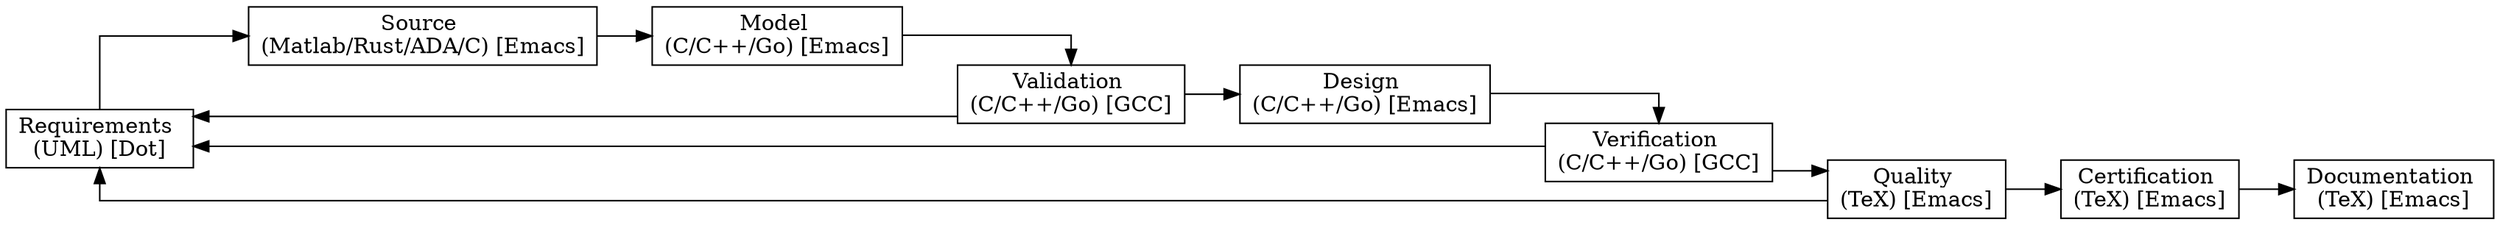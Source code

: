 digraph Project {
  // Introduction
  graph [rankdir = LR, splines=ortho];
  node[shape=record];

  // Blocks
  Requirements[label="Requirements \n(UML) [Dot]"];
  Source[label="Source \n(Matlab/Rust/ADA/C) [Emacs]"];
  Model[label="Model \n(C/C++/Go) [Emacs]"];
  Validation[label="Validation \n(C/C++/Go) [GCC]"];
  Design[label="Design \n(C/C++/Go) [Emacs]"];
  Verification[label="Verification \n(C/C++/Go) [GCC]"];
  Quality[label="Quality \n(TeX) [Emacs]"];
  Certification[label="Certification \n(TeX) [Emacs]"];
  Documentation[label="Documentation \n(TeX) [Emacs]"];

  // Sequence
  Requirements -> Source;
  Source -> Model;
  Model -> Validation;
  Validation -> Design;
  Design -> Verification;
  Verification -> Quality;
  Quality -> Certification;
  Certification -> Documentation;

  // Feedback
  Validation -> Requirements;
  Verification -> Requirements;
  Quality -> Requirements;
}
